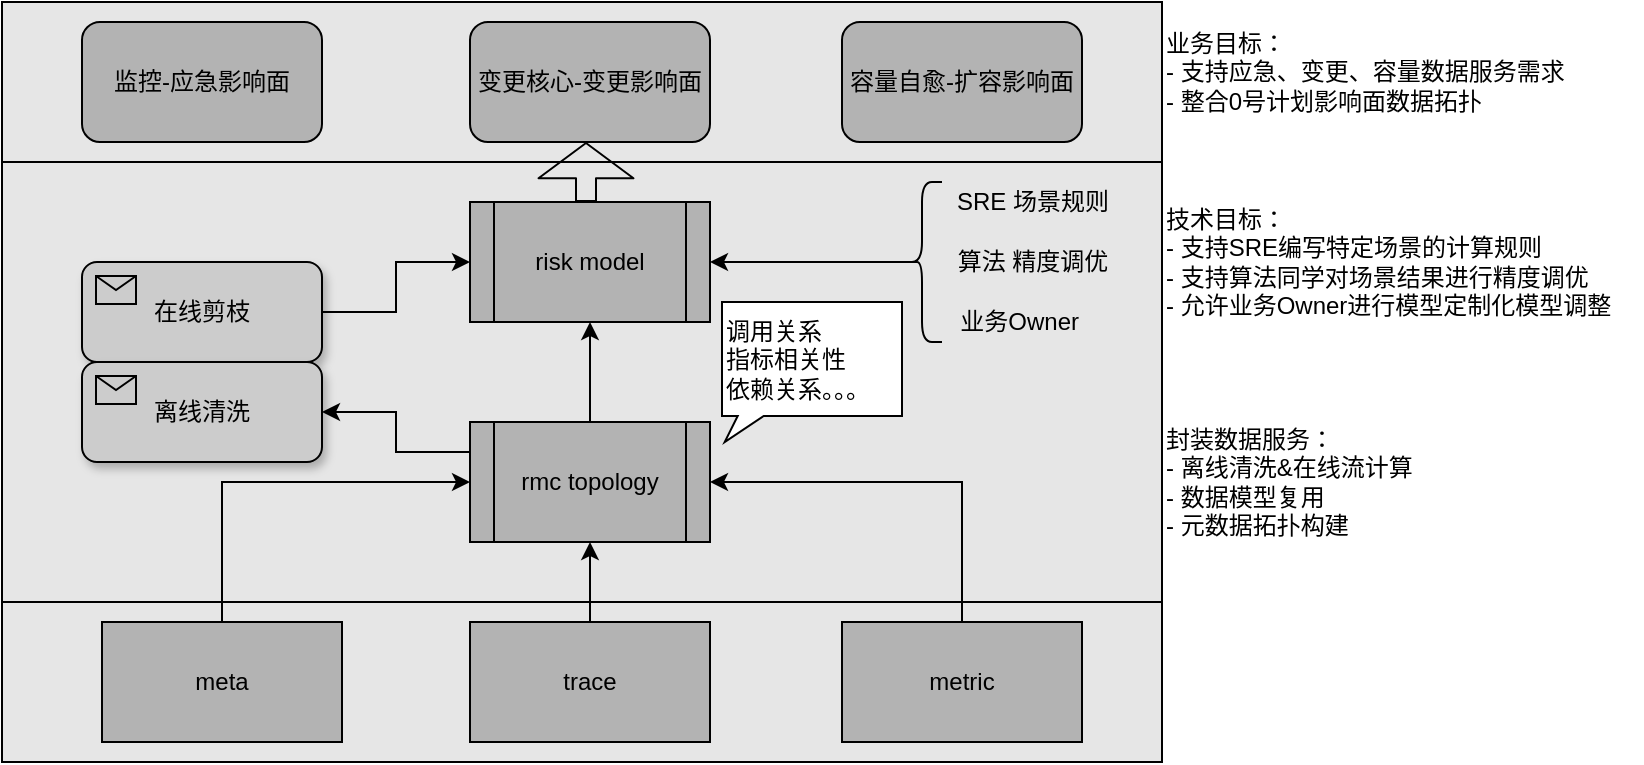 <mxfile version="13.6.3" type="github">
  <diagram id="Zqko86Jw6SL07jLe1bMI" name="Page-1">
    <mxGraphModel dx="1448" dy="813" grid="1" gridSize="10" guides="1" tooltips="1" connect="1" arrows="1" fold="1" page="1" pageScale="1" pageWidth="827" pageHeight="1169" math="0" shadow="0">
      <root>
        <mxCell id="0" />
        <mxCell id="1" parent="0" />
        <mxCell id="dfsEKLthOqDB2xlvtcXD-29" value="" style="rounded=0;whiteSpace=wrap;html=1;fillColor=#E6E6E6;" vertex="1" parent="1">
          <mxGeometry y="140" width="580" height="80" as="geometry" />
        </mxCell>
        <mxCell id="dfsEKLthOqDB2xlvtcXD-30" value="" style="rounded=0;whiteSpace=wrap;html=1;fillColor=#E6E6E6;" vertex="1" parent="1">
          <mxGeometry y="220" width="580" height="220" as="geometry" />
        </mxCell>
        <mxCell id="dfsEKLthOqDB2xlvtcXD-31" value="" style="rounded=0;whiteSpace=wrap;html=1;fillColor=#E6E6E6;" vertex="1" parent="1">
          <mxGeometry y="440" width="580" height="80" as="geometry" />
        </mxCell>
        <mxCell id="dfsEKLthOqDB2xlvtcXD-1" value="risk model" style="shape=process;whiteSpace=wrap;html=1;backgroundOutline=1;fillColor=#B3B3B3;" vertex="1" parent="1">
          <mxGeometry x="234" y="240" width="120" height="60" as="geometry" />
        </mxCell>
        <mxCell id="dfsEKLthOqDB2xlvtcXD-11" style="edgeStyle=orthogonalEdgeStyle;rounded=0;orthogonalLoop=1;jettySize=auto;html=1;exitX=0.5;exitY=0;exitDx=0;exitDy=0;fillColor=#B3B3B3;" edge="1" parent="1" source="dfsEKLthOqDB2xlvtcXD-2" target="dfsEKLthOqDB2xlvtcXD-1">
          <mxGeometry relative="1" as="geometry" />
        </mxCell>
        <mxCell id="dfsEKLthOqDB2xlvtcXD-37" style="edgeStyle=orthogonalEdgeStyle;rounded=0;orthogonalLoop=1;jettySize=auto;html=1;exitX=0;exitY=0.25;exitDx=0;exitDy=0;entryX=1;entryY=0.5;entryDx=0;entryDy=0;fillColor=#B3B3B3;" edge="1" parent="1" source="dfsEKLthOqDB2xlvtcXD-2" target="dfsEKLthOqDB2xlvtcXD-35">
          <mxGeometry relative="1" as="geometry" />
        </mxCell>
        <mxCell id="dfsEKLthOqDB2xlvtcXD-2" value="rmc topology" style="shape=process;whiteSpace=wrap;html=1;backgroundOutline=1;fillColor=#B3B3B3;" vertex="1" parent="1">
          <mxGeometry x="234" y="350" width="120" height="60" as="geometry" />
        </mxCell>
        <mxCell id="dfsEKLthOqDB2xlvtcXD-8" style="edgeStyle=orthogonalEdgeStyle;rounded=0;orthogonalLoop=1;jettySize=auto;html=1;exitX=0.5;exitY=0;exitDx=0;exitDy=0;entryX=0;entryY=0.5;entryDx=0;entryDy=0;" edge="1" parent="1" source="dfsEKLthOqDB2xlvtcXD-4" target="dfsEKLthOqDB2xlvtcXD-2">
          <mxGeometry relative="1" as="geometry" />
        </mxCell>
        <mxCell id="dfsEKLthOqDB2xlvtcXD-4" value="meta" style="rounded=0;whiteSpace=wrap;html=1;fillColor=#B3B3B3;" vertex="1" parent="1">
          <mxGeometry x="50" y="450" width="120" height="60" as="geometry" />
        </mxCell>
        <mxCell id="dfsEKLthOqDB2xlvtcXD-10" style="edgeStyle=orthogonalEdgeStyle;rounded=0;orthogonalLoop=1;jettySize=auto;html=1;exitX=0.5;exitY=0;exitDx=0;exitDy=0;" edge="1" parent="1" source="dfsEKLthOqDB2xlvtcXD-5" target="dfsEKLthOqDB2xlvtcXD-2">
          <mxGeometry relative="1" as="geometry" />
        </mxCell>
        <mxCell id="dfsEKLthOqDB2xlvtcXD-5" value="trace" style="rounded=0;whiteSpace=wrap;html=1;fillColor=#B3B3B3;" vertex="1" parent="1">
          <mxGeometry x="234" y="450" width="120" height="60" as="geometry" />
        </mxCell>
        <mxCell id="dfsEKLthOqDB2xlvtcXD-9" style="edgeStyle=orthogonalEdgeStyle;rounded=0;orthogonalLoop=1;jettySize=auto;html=1;exitX=0.5;exitY=0;exitDx=0;exitDy=0;entryX=1;entryY=0.5;entryDx=0;entryDy=0;" edge="1" parent="1" source="dfsEKLthOqDB2xlvtcXD-6" target="dfsEKLthOqDB2xlvtcXD-2">
          <mxGeometry relative="1" as="geometry" />
        </mxCell>
        <mxCell id="dfsEKLthOqDB2xlvtcXD-6" value="metric" style="rounded=0;whiteSpace=wrap;html=1;fillColor=#B3B3B3;" vertex="1" parent="1">
          <mxGeometry x="420" y="450" width="120" height="60" as="geometry" />
        </mxCell>
        <mxCell id="dfsEKLthOqDB2xlvtcXD-7" value="监控-应急影响面" style="rounded=1;whiteSpace=wrap;html=1;fillColor=#B3B3B3;" vertex="1" parent="1">
          <mxGeometry x="40" y="150" width="120" height="60" as="geometry" />
        </mxCell>
        <mxCell id="dfsEKLthOqDB2xlvtcXD-12" value="变更核心-变更影响面" style="rounded=1;whiteSpace=wrap;html=1;fillColor=#B3B3B3;" vertex="1" parent="1">
          <mxGeometry x="234" y="150" width="120" height="60" as="geometry" />
        </mxCell>
        <mxCell id="dfsEKLthOqDB2xlvtcXD-13" value="容量自愈-扩容影响面" style="rounded=1;whiteSpace=wrap;html=1;fillColor=#B3B3B3;" vertex="1" parent="1">
          <mxGeometry x="420" y="150" width="120" height="60" as="geometry" />
        </mxCell>
        <mxCell id="dfsEKLthOqDB2xlvtcXD-20" value="SRE 场景规则" style="text;html=1;align=center;verticalAlign=middle;resizable=0;points=[];autosize=1;" vertex="1" parent="1">
          <mxGeometry x="470" y="230" width="90" height="20" as="geometry" />
        </mxCell>
        <mxCell id="dfsEKLthOqDB2xlvtcXD-21" value="算法 精度调优" style="text;html=1;align=center;verticalAlign=middle;resizable=0;points=[];autosize=1;" vertex="1" parent="1">
          <mxGeometry x="470" y="260" width="90" height="20" as="geometry" />
        </mxCell>
        <mxCell id="dfsEKLthOqDB2xlvtcXD-22" value="业务Owner&amp;nbsp;" style="text;html=1;align=center;verticalAlign=middle;resizable=0;points=[];autosize=1;" vertex="1" parent="1">
          <mxGeometry x="470" y="290" width="80" height="20" as="geometry" />
        </mxCell>
        <mxCell id="dfsEKLthOqDB2xlvtcXD-24" value="调用关系&lt;br&gt;指标相关性&lt;br&gt;依赖关系。。。" style="whiteSpace=wrap;html=1;shape=mxgraph.basic.rectCallout;dx=14.35;dy=13;boundedLbl=1;align=left;" vertex="1" parent="1">
          <mxGeometry x="360" y="290" width="90" height="70" as="geometry" />
        </mxCell>
        <mxCell id="dfsEKLthOqDB2xlvtcXD-25" value="" style="shape=flexArrow;endArrow=classic;html=1;endWidth=36.471;endSize=5.553;" edge="1" parent="1">
          <mxGeometry width="50" height="50" relative="1" as="geometry">
            <mxPoint x="292" y="240" as="sourcePoint" />
            <mxPoint x="292" y="210" as="targetPoint" />
          </mxGeometry>
        </mxCell>
        <mxCell id="dfsEKLthOqDB2xlvtcXD-28" style="edgeStyle=orthogonalEdgeStyle;rounded=0;orthogonalLoop=1;jettySize=auto;html=1;exitX=0.1;exitY=0.5;exitDx=0;exitDy=0;exitPerimeter=0;entryX=1;entryY=0.5;entryDx=0;entryDy=0;fillColor=#B3B3B3;" edge="1" parent="1" source="dfsEKLthOqDB2xlvtcXD-27" target="dfsEKLthOqDB2xlvtcXD-1">
          <mxGeometry relative="1" as="geometry" />
        </mxCell>
        <mxCell id="dfsEKLthOqDB2xlvtcXD-27" value="" style="shape=curlyBracket;whiteSpace=wrap;html=1;rounded=1;fillColor=#B3B3B3;" vertex="1" parent="1">
          <mxGeometry x="450" y="230" width="20" height="80" as="geometry" />
        </mxCell>
        <mxCell id="dfsEKLthOqDB2xlvtcXD-38" style="edgeStyle=orthogonalEdgeStyle;rounded=0;orthogonalLoop=1;jettySize=auto;html=1;exitX=1;exitY=0.5;exitDx=0;exitDy=0;entryX=0;entryY=0.5;entryDx=0;entryDy=0;fillColor=#B3B3B3;" edge="1" parent="1" source="dfsEKLthOqDB2xlvtcXD-33" target="dfsEKLthOqDB2xlvtcXD-1">
          <mxGeometry relative="1" as="geometry" />
        </mxCell>
        <mxCell id="dfsEKLthOqDB2xlvtcXD-33" value="&lt;span&gt;在线剪枝&lt;/span&gt;" style="html=1;whiteSpace=wrap;rounded=1;dropTarget=0;shadow=1;fillColor=#CCCCCC;" vertex="1" parent="1">
          <mxGeometry x="40" y="270" width="120" height="50" as="geometry" />
        </mxCell>
        <mxCell id="dfsEKLthOqDB2xlvtcXD-34" value="" style="html=1;shape=message;outlineConnect=0;fillColor=#CCCCCC;" vertex="1" parent="dfsEKLthOqDB2xlvtcXD-33">
          <mxGeometry width="20" height="14" relative="1" as="geometry">
            <mxPoint x="7" y="7" as="offset" />
          </mxGeometry>
        </mxCell>
        <mxCell id="dfsEKLthOqDB2xlvtcXD-35" value="离线清洗" style="html=1;whiteSpace=wrap;rounded=1;dropTarget=0;shadow=1;fillColor=#CCCCCC;" vertex="1" parent="1">
          <mxGeometry x="40" y="320" width="120" height="50" as="geometry" />
        </mxCell>
        <mxCell id="dfsEKLthOqDB2xlvtcXD-36" value="" style="html=1;shape=message;outlineConnect=0;fillColor=#CCCCCC;" vertex="1" parent="dfsEKLthOqDB2xlvtcXD-35">
          <mxGeometry width="20" height="14" relative="1" as="geometry">
            <mxPoint x="7" y="7" as="offset" />
          </mxGeometry>
        </mxCell>
        <mxCell id="dfsEKLthOqDB2xlvtcXD-39" value="业务目标：&lt;br&gt;- 支持应急、变更、容量数据服务需求&lt;br&gt;- 整合0号计划影响面数据拓扑" style="text;html=1;align=left;verticalAlign=middle;resizable=0;points=[];autosize=1;" vertex="1" parent="1">
          <mxGeometry x="580" y="150" width="210" height="50" as="geometry" />
        </mxCell>
        <mxCell id="dfsEKLthOqDB2xlvtcXD-40" value="技术目标：&lt;br&gt;- 支持SRE编写特定场景的计算规则&lt;br&gt;- 支持算法同学对场景结果进行精度调优&lt;br&gt;- 允许业务Owner进行模型定制化模型调整" style="text;html=1;align=left;verticalAlign=middle;resizable=0;points=[];autosize=1;" vertex="1" parent="1">
          <mxGeometry x="580" y="240" width="240" height="60" as="geometry" />
        </mxCell>
        <mxCell id="dfsEKLthOqDB2xlvtcXD-41" value="封装数据服务：&lt;br&gt;- 离线清洗&amp;amp;在线流计算&lt;br&gt;- 数据模型复用&lt;br&gt;- 元数据拓扑构建" style="text;html=1;align=left;verticalAlign=middle;resizable=0;points=[];autosize=1;" vertex="1" parent="1">
          <mxGeometry x="580" y="350" width="140" height="60" as="geometry" />
        </mxCell>
      </root>
    </mxGraphModel>
  </diagram>
</mxfile>
